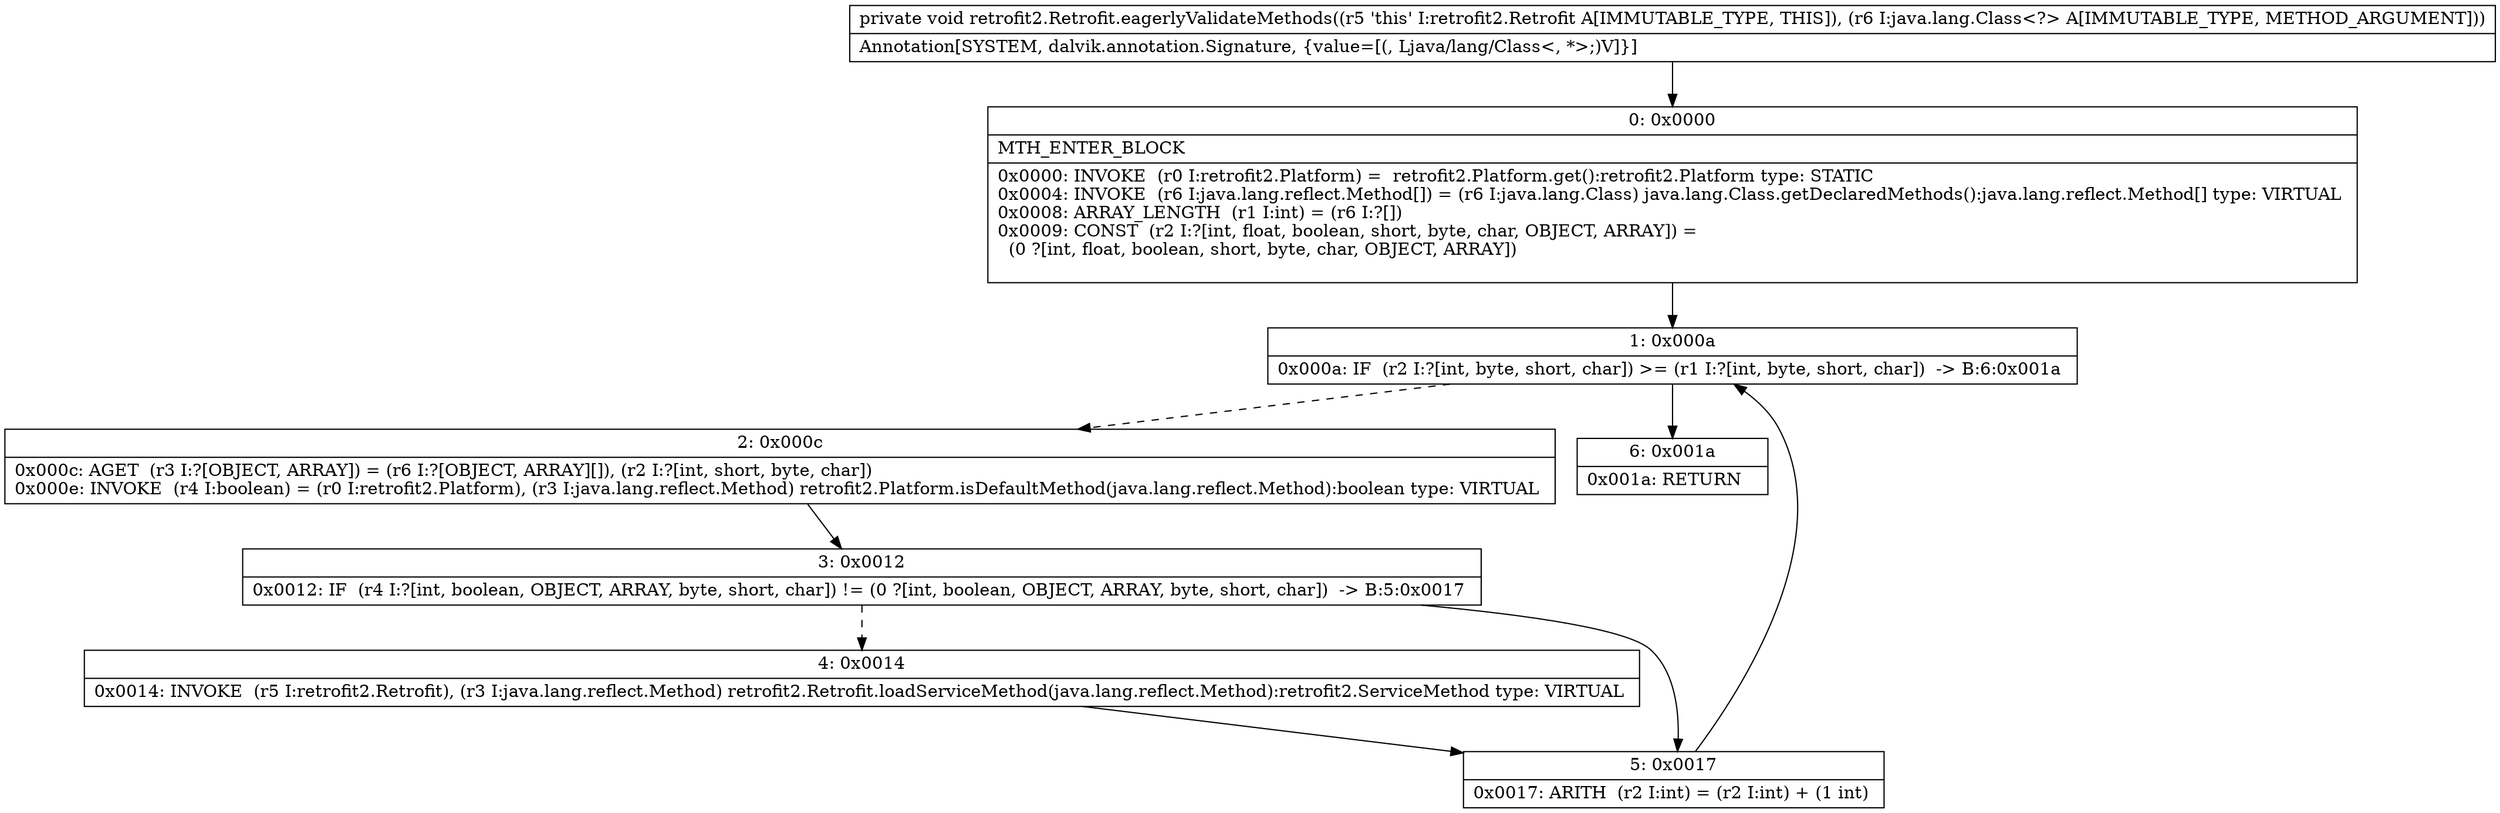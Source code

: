 digraph "CFG forretrofit2.Retrofit.eagerlyValidateMethods(Ljava\/lang\/Class;)V" {
Node_0 [shape=record,label="{0\:\ 0x0000|MTH_ENTER_BLOCK\l|0x0000: INVOKE  (r0 I:retrofit2.Platform) =  retrofit2.Platform.get():retrofit2.Platform type: STATIC \l0x0004: INVOKE  (r6 I:java.lang.reflect.Method[]) = (r6 I:java.lang.Class) java.lang.Class.getDeclaredMethods():java.lang.reflect.Method[] type: VIRTUAL \l0x0008: ARRAY_LENGTH  (r1 I:int) = (r6 I:?[]) \l0x0009: CONST  (r2 I:?[int, float, boolean, short, byte, char, OBJECT, ARRAY]) = \l  (0 ?[int, float, boolean, short, byte, char, OBJECT, ARRAY])\l \l}"];
Node_1 [shape=record,label="{1\:\ 0x000a|0x000a: IF  (r2 I:?[int, byte, short, char]) \>= (r1 I:?[int, byte, short, char])  \-\> B:6:0x001a \l}"];
Node_2 [shape=record,label="{2\:\ 0x000c|0x000c: AGET  (r3 I:?[OBJECT, ARRAY]) = (r6 I:?[OBJECT, ARRAY][]), (r2 I:?[int, short, byte, char]) \l0x000e: INVOKE  (r4 I:boolean) = (r0 I:retrofit2.Platform), (r3 I:java.lang.reflect.Method) retrofit2.Platform.isDefaultMethod(java.lang.reflect.Method):boolean type: VIRTUAL \l}"];
Node_3 [shape=record,label="{3\:\ 0x0012|0x0012: IF  (r4 I:?[int, boolean, OBJECT, ARRAY, byte, short, char]) != (0 ?[int, boolean, OBJECT, ARRAY, byte, short, char])  \-\> B:5:0x0017 \l}"];
Node_4 [shape=record,label="{4\:\ 0x0014|0x0014: INVOKE  (r5 I:retrofit2.Retrofit), (r3 I:java.lang.reflect.Method) retrofit2.Retrofit.loadServiceMethod(java.lang.reflect.Method):retrofit2.ServiceMethod type: VIRTUAL \l}"];
Node_5 [shape=record,label="{5\:\ 0x0017|0x0017: ARITH  (r2 I:int) = (r2 I:int) + (1 int) \l}"];
Node_6 [shape=record,label="{6\:\ 0x001a|0x001a: RETURN   \l}"];
MethodNode[shape=record,label="{private void retrofit2.Retrofit.eagerlyValidateMethods((r5 'this' I:retrofit2.Retrofit A[IMMUTABLE_TYPE, THIS]), (r6 I:java.lang.Class\<?\> A[IMMUTABLE_TYPE, METHOD_ARGUMENT]))  | Annotation[SYSTEM, dalvik.annotation.Signature, \{value=[(, Ljava\/lang\/Class\<, *\>;)V]\}]\l}"];
MethodNode -> Node_0;
Node_0 -> Node_1;
Node_1 -> Node_2[style=dashed];
Node_1 -> Node_6;
Node_2 -> Node_3;
Node_3 -> Node_4[style=dashed];
Node_3 -> Node_5;
Node_4 -> Node_5;
Node_5 -> Node_1;
}

